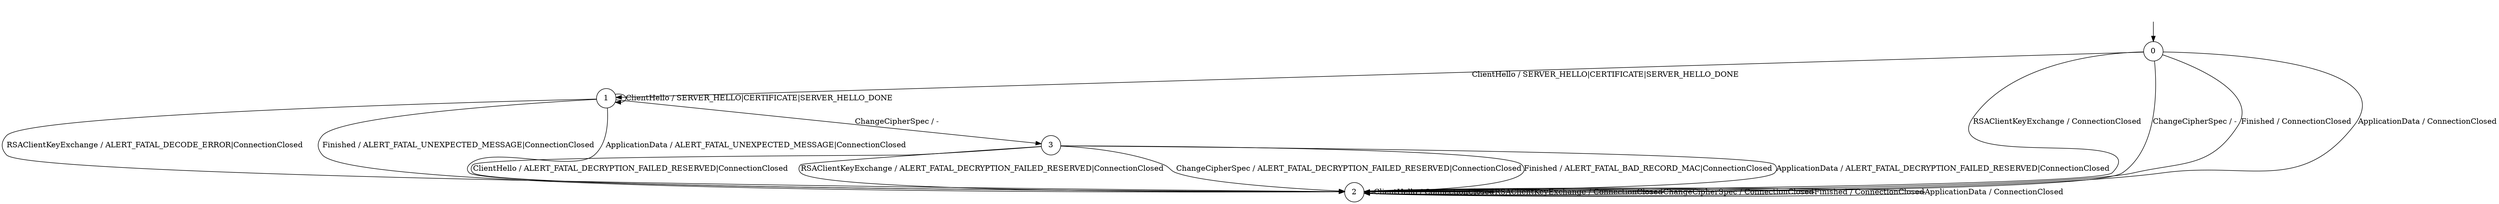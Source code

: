 digraph g {
__start0 [label="" shape="none"];

	s0 [shape="circle" label="0"];
	s1 [shape="circle" label="1"];
	s2 [shape="circle" label="2"];
	s3 [shape="circle" label="3"];
	s0 -> s1 [label="ClientHello / SERVER_HELLO|CERTIFICATE|SERVER_HELLO_DONE"];
	s0 -> s2 [label="RSAClientKeyExchange / ConnectionClosed"];
	s0 -> s2 [label="ChangeCipherSpec / -"];
	s0 -> s2 [label="Finished / ConnectionClosed"];
	s0 -> s2 [label="ApplicationData / ConnectionClosed"];
	s1 -> s1 [label="ClientHello / SERVER_HELLO|CERTIFICATE|SERVER_HELLO_DONE"];
	s1 -> s2 [label="RSAClientKeyExchange / ALERT_FATAL_DECODE_ERROR|ConnectionClosed"];
	s1 -> s3 [label="ChangeCipherSpec / -"];
	s1 -> s2 [label="Finished / ALERT_FATAL_UNEXPECTED_MESSAGE|ConnectionClosed"];
	s1 -> s2 [label="ApplicationData / ALERT_FATAL_UNEXPECTED_MESSAGE|ConnectionClosed"];
	s2 -> s2 [label="ClientHello / ConnectionClosed"];
	s2 -> s2 [label="RSAClientKeyExchange / ConnectionClosed"];
	s2 -> s2 [label="ChangeCipherSpec / ConnectionClosed"];
	s2 -> s2 [label="Finished / ConnectionClosed"];
	s2 -> s2 [label="ApplicationData / ConnectionClosed"];
	s3 -> s2 [label="ClientHello / ALERT_FATAL_DECRYPTION_FAILED_RESERVED|ConnectionClosed"];
	s3 -> s2 [label="RSAClientKeyExchange / ALERT_FATAL_DECRYPTION_FAILED_RESERVED|ConnectionClosed"];
	s3 -> s2 [label="ChangeCipherSpec / ALERT_FATAL_DECRYPTION_FAILED_RESERVED|ConnectionClosed"];
	s3 -> s2 [label="Finished / ALERT_FATAL_BAD_RECORD_MAC|ConnectionClosed"];
	s3 -> s2 [label="ApplicationData / ALERT_FATAL_DECRYPTION_FAILED_RESERVED|ConnectionClosed"];

__start0 -> s0;
}
